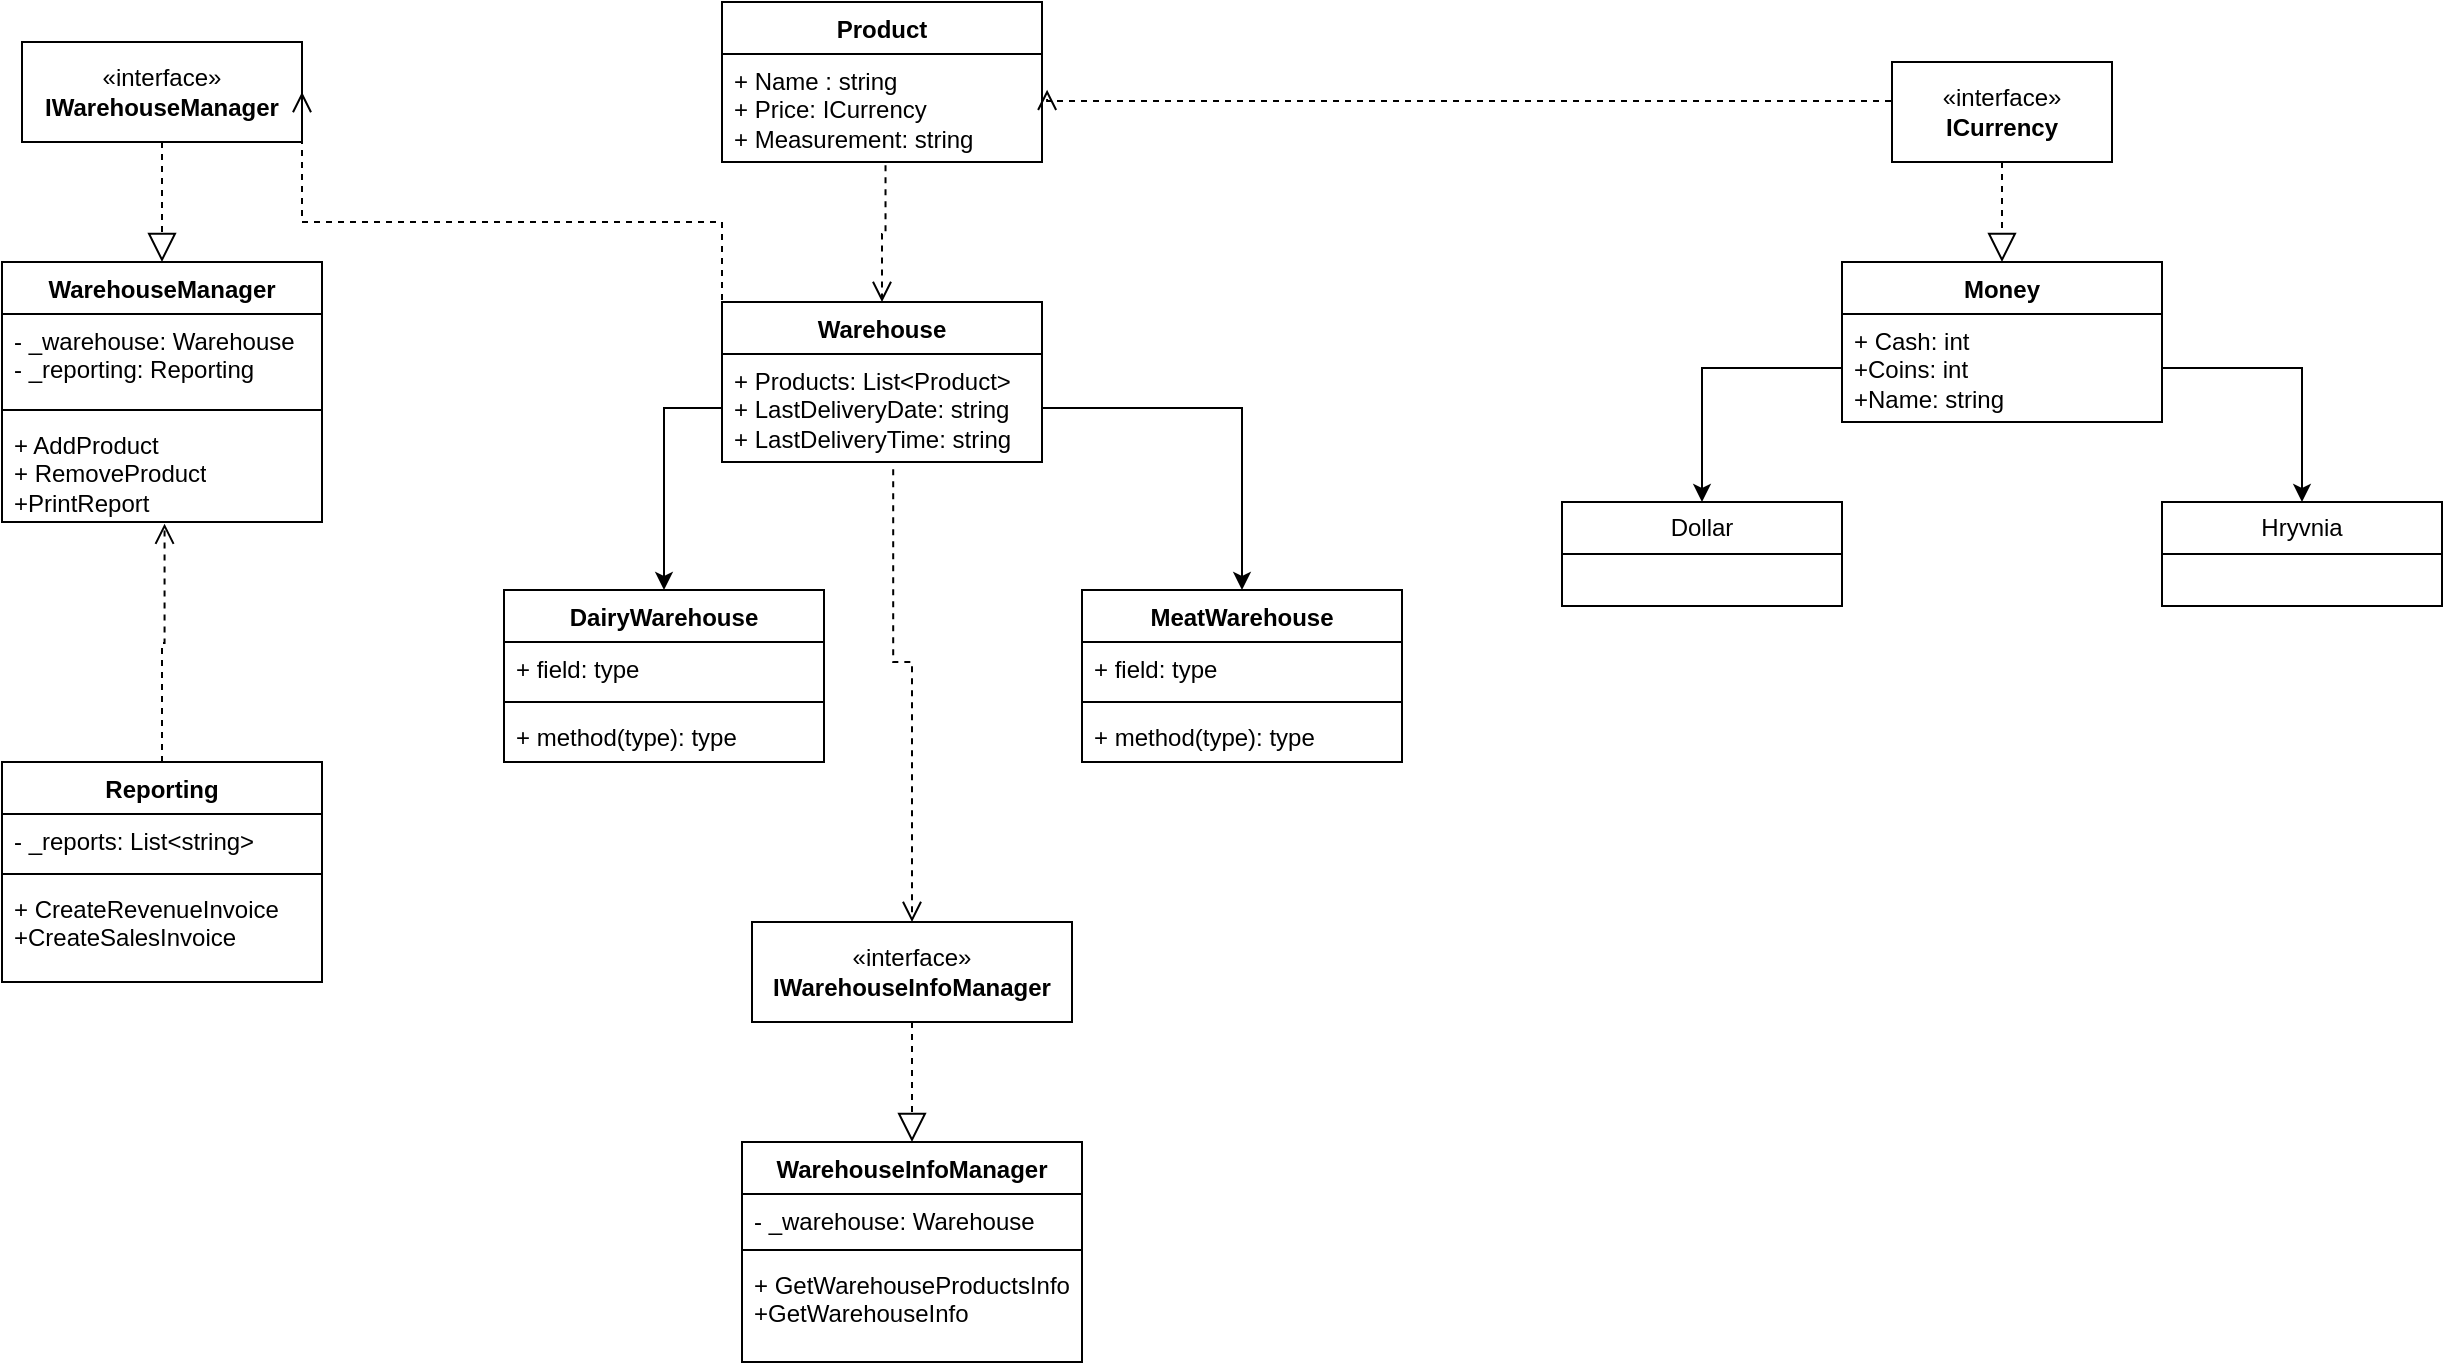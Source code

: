<mxfile version="21.0.2" type="device"><diagram name="Страница 1" id="ZaYnrTHRnYweTpwFaqYy"><mxGraphModel dx="673" dy="1993" grid="1" gridSize="10" guides="1" tooltips="1" connect="1" arrows="1" fold="1" page="1" pageScale="1" pageWidth="827" pageHeight="1169" math="0" shadow="0"><root><mxCell id="0"/><mxCell id="1" parent="0"/><mxCell id="H33kEIGHmNKBJvRUXFoE-1" value="«interface»&lt;br&gt;&lt;b&gt;ICurrency&lt;br&gt;&lt;/b&gt;" style="html=1;whiteSpace=wrap;" vertex="1" parent="1"><mxGeometry x="1935" y="-100" width="110" height="50" as="geometry"/></mxCell><mxCell id="H33kEIGHmNKBJvRUXFoE-2" value="Money" style="swimlane;fontStyle=1;align=center;verticalAlign=top;childLayout=stackLayout;horizontal=1;startSize=26;horizontalStack=0;resizeParent=1;resizeParentMax=0;resizeLast=0;collapsible=1;marginBottom=0;whiteSpace=wrap;html=1;" vertex="1" parent="1"><mxGeometry x="1910" width="160" height="80" as="geometry"/></mxCell><mxCell id="H33kEIGHmNKBJvRUXFoE-3" value="+ Cash: int&lt;br&gt;+Coins: int&lt;br&gt;+Name: string" style="text;strokeColor=none;fillColor=none;align=left;verticalAlign=top;spacingLeft=4;spacingRight=4;overflow=hidden;rotatable=0;points=[[0,0.5],[1,0.5]];portConstraint=eastwest;whiteSpace=wrap;html=1;" vertex="1" parent="H33kEIGHmNKBJvRUXFoE-2"><mxGeometry y="26" width="160" height="54" as="geometry"/></mxCell><mxCell id="H33kEIGHmNKBJvRUXFoE-7" value="Dollar" style="swimlane;fontStyle=0;childLayout=stackLayout;horizontal=1;startSize=26;fillColor=none;horizontalStack=0;resizeParent=1;resizeParentMax=0;resizeLast=0;collapsible=1;marginBottom=0;whiteSpace=wrap;html=1;" vertex="1" parent="1"><mxGeometry x="1770" y="120" width="140" height="52" as="geometry"/></mxCell><mxCell id="H33kEIGHmNKBJvRUXFoE-11" style="edgeStyle=orthogonalEdgeStyle;rounded=0;orthogonalLoop=1;jettySize=auto;html=1;entryX=0.5;entryY=0;entryDx=0;entryDy=0;" edge="1" parent="1" source="H33kEIGHmNKBJvRUXFoE-3" target="H33kEIGHmNKBJvRUXFoE-7"><mxGeometry relative="1" as="geometry"/></mxCell><mxCell id="H33kEIGHmNKBJvRUXFoE-12" value="Hryvnia" style="swimlane;fontStyle=0;childLayout=stackLayout;horizontal=1;startSize=26;fillColor=none;horizontalStack=0;resizeParent=1;resizeParentMax=0;resizeLast=0;collapsible=1;marginBottom=0;whiteSpace=wrap;html=1;" vertex="1" parent="1"><mxGeometry x="2070" y="120" width="140" height="52" as="geometry"/></mxCell><mxCell id="H33kEIGHmNKBJvRUXFoE-13" style="edgeStyle=orthogonalEdgeStyle;rounded=0;orthogonalLoop=1;jettySize=auto;html=1;entryX=0.5;entryY=0;entryDx=0;entryDy=0;" edge="1" parent="1" source="H33kEIGHmNKBJvRUXFoE-3" target="H33kEIGHmNKBJvRUXFoE-12"><mxGeometry relative="1" as="geometry"/></mxCell><mxCell id="H33kEIGHmNKBJvRUXFoE-14" value="«interface»&lt;br&gt;&lt;b&gt;IWarehouseManager&lt;br&gt;&lt;/b&gt;" style="html=1;whiteSpace=wrap;" vertex="1" parent="1"><mxGeometry x="1000" y="-110" width="140" height="50" as="geometry"/></mxCell><mxCell id="H33kEIGHmNKBJvRUXFoE-15" value="«interface»&lt;br&gt;&lt;b&gt;IWarehouseInfoManager&lt;br&gt;&lt;/b&gt;" style="html=1;whiteSpace=wrap;" vertex="1" parent="1"><mxGeometry x="1365" y="330" width="160" height="50" as="geometry"/></mxCell><mxCell id="H33kEIGHmNKBJvRUXFoE-19" value="WarehouseManager" style="swimlane;fontStyle=1;align=center;verticalAlign=top;childLayout=stackLayout;horizontal=1;startSize=26;horizontalStack=0;resizeParent=1;resizeParentMax=0;resizeLast=0;collapsible=1;marginBottom=0;whiteSpace=wrap;html=1;" vertex="1" parent="1"><mxGeometry x="990" width="160" height="130" as="geometry"/></mxCell><mxCell id="H33kEIGHmNKBJvRUXFoE-20" value="- _warehouse: Warehouse&lt;br style=&quot;border-color: var(--border-color);&quot;&gt;- _reporting: Reporting" style="text;strokeColor=none;fillColor=none;align=left;verticalAlign=top;spacingLeft=4;spacingRight=4;overflow=hidden;rotatable=0;points=[[0,0.5],[1,0.5]];portConstraint=eastwest;whiteSpace=wrap;html=1;" vertex="1" parent="H33kEIGHmNKBJvRUXFoE-19"><mxGeometry y="26" width="160" height="44" as="geometry"/></mxCell><mxCell id="H33kEIGHmNKBJvRUXFoE-21" value="" style="line;strokeWidth=1;fillColor=none;align=left;verticalAlign=middle;spacingTop=-1;spacingLeft=3;spacingRight=3;rotatable=0;labelPosition=right;points=[];portConstraint=eastwest;strokeColor=inherit;" vertex="1" parent="H33kEIGHmNKBJvRUXFoE-19"><mxGeometry y="70" width="160" height="8" as="geometry"/></mxCell><mxCell id="H33kEIGHmNKBJvRUXFoE-22" value="+ AddProduct&lt;br&gt;+ RemoveProduct&lt;br&gt;+PrintReport" style="text;strokeColor=none;fillColor=none;align=left;verticalAlign=top;spacingLeft=4;spacingRight=4;overflow=hidden;rotatable=0;points=[[0,0.5],[1,0.5]];portConstraint=eastwest;whiteSpace=wrap;html=1;" vertex="1" parent="H33kEIGHmNKBJvRUXFoE-19"><mxGeometry y="78" width="160" height="52" as="geometry"/></mxCell><mxCell id="H33kEIGHmNKBJvRUXFoE-24" value="WarehouseInfoManager" style="swimlane;fontStyle=1;align=center;verticalAlign=top;childLayout=stackLayout;horizontal=1;startSize=26;horizontalStack=0;resizeParent=1;resizeParentMax=0;resizeLast=0;collapsible=1;marginBottom=0;whiteSpace=wrap;html=1;" vertex="1" parent="1"><mxGeometry x="1360" y="440" width="170" height="110" as="geometry"/></mxCell><mxCell id="H33kEIGHmNKBJvRUXFoE-25" value="- _warehouse: Warehouse" style="text;strokeColor=none;fillColor=none;align=left;verticalAlign=top;spacingLeft=4;spacingRight=4;overflow=hidden;rotatable=0;points=[[0,0.5],[1,0.5]];portConstraint=eastwest;whiteSpace=wrap;html=1;" vertex="1" parent="H33kEIGHmNKBJvRUXFoE-24"><mxGeometry y="26" width="170" height="24" as="geometry"/></mxCell><mxCell id="H33kEIGHmNKBJvRUXFoE-26" value="" style="line;strokeWidth=1;fillColor=none;align=left;verticalAlign=middle;spacingTop=-1;spacingLeft=3;spacingRight=3;rotatable=0;labelPosition=right;points=[];portConstraint=eastwest;strokeColor=inherit;" vertex="1" parent="H33kEIGHmNKBJvRUXFoE-24"><mxGeometry y="50" width="170" height="8" as="geometry"/></mxCell><mxCell id="H33kEIGHmNKBJvRUXFoE-27" value="+&amp;nbsp;GetWarehouseProductsInfo&lt;br&gt;+GetWarehouseInfo" style="text;strokeColor=none;fillColor=none;align=left;verticalAlign=top;spacingLeft=4;spacingRight=4;overflow=hidden;rotatable=0;points=[[0,0.5],[1,0.5]];portConstraint=eastwest;whiteSpace=wrap;html=1;" vertex="1" parent="H33kEIGHmNKBJvRUXFoE-24"><mxGeometry y="58" width="170" height="52" as="geometry"/></mxCell><mxCell id="H33kEIGHmNKBJvRUXFoE-33" value="Reporting" style="swimlane;fontStyle=1;align=center;verticalAlign=top;childLayout=stackLayout;horizontal=1;startSize=26;horizontalStack=0;resizeParent=1;resizeParentMax=0;resizeLast=0;collapsible=1;marginBottom=0;whiteSpace=wrap;html=1;" vertex="1" parent="1"><mxGeometry x="990" y="250" width="160" height="110" as="geometry"/></mxCell><mxCell id="H33kEIGHmNKBJvRUXFoE-34" value="- _reports: List&amp;lt;string&amp;gt;" style="text;strokeColor=none;fillColor=none;align=left;verticalAlign=top;spacingLeft=4;spacingRight=4;overflow=hidden;rotatable=0;points=[[0,0.5],[1,0.5]];portConstraint=eastwest;whiteSpace=wrap;html=1;" vertex="1" parent="H33kEIGHmNKBJvRUXFoE-33"><mxGeometry y="26" width="160" height="26" as="geometry"/></mxCell><mxCell id="H33kEIGHmNKBJvRUXFoE-35" value="" style="line;strokeWidth=1;fillColor=none;align=left;verticalAlign=middle;spacingTop=-1;spacingLeft=3;spacingRight=3;rotatable=0;labelPosition=right;points=[];portConstraint=eastwest;strokeColor=inherit;" vertex="1" parent="H33kEIGHmNKBJvRUXFoE-33"><mxGeometry y="52" width="160" height="8" as="geometry"/></mxCell><mxCell id="H33kEIGHmNKBJvRUXFoE-36" value="+&amp;nbsp;CreateRevenueInvoice&lt;br&gt;+CreateSalesInvoice" style="text;strokeColor=none;fillColor=none;align=left;verticalAlign=top;spacingLeft=4;spacingRight=4;overflow=hidden;rotatable=0;points=[[0,0.5],[1,0.5]];portConstraint=eastwest;whiteSpace=wrap;html=1;" vertex="1" parent="H33kEIGHmNKBJvRUXFoE-33"><mxGeometry y="60" width="160" height="50" as="geometry"/></mxCell><mxCell id="H33kEIGHmNKBJvRUXFoE-39" value="" style="endArrow=block;dashed=1;endFill=0;endSize=12;html=1;rounded=0;entryX=0.5;entryY=0;entryDx=0;entryDy=0;exitX=0.5;exitY=1;exitDx=0;exitDy=0;" edge="1" parent="1" source="H33kEIGHmNKBJvRUXFoE-14" target="H33kEIGHmNKBJvRUXFoE-19"><mxGeometry width="160" relative="1" as="geometry"><mxPoint x="953" y="-40" as="sourcePoint"/><mxPoint x="1113" y="-40" as="targetPoint"/></mxGeometry></mxCell><mxCell id="H33kEIGHmNKBJvRUXFoE-40" value="" style="endArrow=block;dashed=1;endFill=0;endSize=12;html=1;rounded=0;entryX=0.5;entryY=0;entryDx=0;entryDy=0;exitX=0.5;exitY=1;exitDx=0;exitDy=0;" edge="1" parent="1" source="H33kEIGHmNKBJvRUXFoE-15" target="H33kEIGHmNKBJvRUXFoE-24"><mxGeometry width="160" relative="1" as="geometry"><mxPoint x="1375" y="400" as="sourcePoint"/><mxPoint x="1222" y="450" as="targetPoint"/></mxGeometry></mxCell><mxCell id="H33kEIGHmNKBJvRUXFoE-41" value="" style="endArrow=block;dashed=1;endFill=0;endSize=12;html=1;rounded=0;entryX=0.5;entryY=0;entryDx=0;entryDy=0;exitX=0.5;exitY=1;exitDx=0;exitDy=0;" edge="1" parent="1" source="H33kEIGHmNKBJvRUXFoE-1" target="H33kEIGHmNKBJvRUXFoE-2"><mxGeometry width="160" relative="1" as="geometry"><mxPoint x="2367" y="-50" as="sourcePoint"/><mxPoint x="2367" y="10" as="targetPoint"/><Array as="points"/></mxGeometry></mxCell><mxCell id="H33kEIGHmNKBJvRUXFoE-42" value="" style="html=1;verticalAlign=bottom;endArrow=open;dashed=1;endSize=8;edgeStyle=elbowEdgeStyle;elbow=vertical;curved=0;rounded=0;exitX=0.5;exitY=0;exitDx=0;exitDy=0;entryX=0.508;entryY=1.016;entryDx=0;entryDy=0;entryPerimeter=0;" edge="1" parent="1" source="H33kEIGHmNKBJvRUXFoE-33" target="H33kEIGHmNKBJvRUXFoE-22"><mxGeometry relative="1" as="geometry"><mxPoint x="1140" y="180" as="sourcePoint"/><mxPoint x="895" y="200" as="targetPoint"/></mxGeometry></mxCell><mxCell id="H33kEIGHmNKBJvRUXFoE-47" value="Product" style="swimlane;fontStyle=1;align=center;verticalAlign=top;childLayout=stackLayout;horizontal=1;startSize=26;horizontalStack=0;resizeParent=1;resizeParentMax=0;resizeLast=0;collapsible=1;marginBottom=0;whiteSpace=wrap;html=1;" vertex="1" parent="1"><mxGeometry x="1350" y="-130" width="160" height="80" as="geometry"/></mxCell><mxCell id="H33kEIGHmNKBJvRUXFoE-48" value="+&amp;nbsp;Name : string&lt;br&gt;+ Price: ICurrency&lt;br&gt;+&amp;nbsp;Measurement: string&lt;br&gt;" style="text;strokeColor=none;fillColor=none;align=left;verticalAlign=top;spacingLeft=4;spacingRight=4;overflow=hidden;rotatable=0;points=[[0,0.5],[1,0.5]];portConstraint=eastwest;whiteSpace=wrap;html=1;" vertex="1" parent="H33kEIGHmNKBJvRUXFoE-47"><mxGeometry y="26" width="160" height="54" as="geometry"/></mxCell><mxCell id="H33kEIGHmNKBJvRUXFoE-49" value="DairyWarehouse" style="swimlane;fontStyle=1;align=center;verticalAlign=top;childLayout=stackLayout;horizontal=1;startSize=26;horizontalStack=0;resizeParent=1;resizeParentMax=0;resizeLast=0;collapsible=1;marginBottom=0;whiteSpace=wrap;html=1;" vertex="1" parent="1"><mxGeometry x="1241" y="164" width="160" height="86" as="geometry"/></mxCell><mxCell id="H33kEIGHmNKBJvRUXFoE-50" value="+ field: type" style="text;strokeColor=none;fillColor=none;align=left;verticalAlign=top;spacingLeft=4;spacingRight=4;overflow=hidden;rotatable=0;points=[[0,0.5],[1,0.5]];portConstraint=eastwest;whiteSpace=wrap;html=1;" vertex="1" parent="H33kEIGHmNKBJvRUXFoE-49"><mxGeometry y="26" width="160" height="26" as="geometry"/></mxCell><mxCell id="H33kEIGHmNKBJvRUXFoE-51" value="" style="line;strokeWidth=1;fillColor=none;align=left;verticalAlign=middle;spacingTop=-1;spacingLeft=3;spacingRight=3;rotatable=0;labelPosition=right;points=[];portConstraint=eastwest;strokeColor=inherit;" vertex="1" parent="H33kEIGHmNKBJvRUXFoE-49"><mxGeometry y="52" width="160" height="8" as="geometry"/></mxCell><mxCell id="H33kEIGHmNKBJvRUXFoE-52" value="+ method(type): type" style="text;strokeColor=none;fillColor=none;align=left;verticalAlign=top;spacingLeft=4;spacingRight=4;overflow=hidden;rotatable=0;points=[[0,0.5],[1,0.5]];portConstraint=eastwest;whiteSpace=wrap;html=1;" vertex="1" parent="H33kEIGHmNKBJvRUXFoE-49"><mxGeometry y="60" width="160" height="26" as="geometry"/></mxCell><mxCell id="H33kEIGHmNKBJvRUXFoE-60" style="edgeStyle=orthogonalEdgeStyle;rounded=0;orthogonalLoop=1;jettySize=auto;html=1;exitX=0;exitY=0.5;exitDx=0;exitDy=0;" edge="1" parent="1" source="H33kEIGHmNKBJvRUXFoE-54" target="H33kEIGHmNKBJvRUXFoE-49"><mxGeometry relative="1" as="geometry"/></mxCell><mxCell id="H33kEIGHmNKBJvRUXFoE-53" value="Warehouse" style="swimlane;fontStyle=1;align=center;verticalAlign=top;childLayout=stackLayout;horizontal=1;startSize=26;horizontalStack=0;resizeParent=1;resizeParentMax=0;resizeLast=0;collapsible=1;marginBottom=0;whiteSpace=wrap;html=1;" vertex="1" parent="1"><mxGeometry x="1350" y="20" width="160" height="80" as="geometry"/></mxCell><mxCell id="H33kEIGHmNKBJvRUXFoE-54" value="+ Products: List&amp;lt;Product&amp;gt;&lt;br&gt;+&amp;nbsp;LastDeliveryDate: string&lt;br&gt;+&amp;nbsp;LastDeliveryTime: string" style="text;strokeColor=none;fillColor=none;align=left;verticalAlign=top;spacingLeft=4;spacingRight=4;overflow=hidden;rotatable=0;points=[[0,0.5],[1,0.5]];portConstraint=eastwest;whiteSpace=wrap;html=1;" vertex="1" parent="H33kEIGHmNKBJvRUXFoE-53"><mxGeometry y="26" width="160" height="54" as="geometry"/></mxCell><mxCell id="H33kEIGHmNKBJvRUXFoE-55" value="MeatWarehouse" style="swimlane;fontStyle=1;align=center;verticalAlign=top;childLayout=stackLayout;horizontal=1;startSize=26;horizontalStack=0;resizeParent=1;resizeParentMax=0;resizeLast=0;collapsible=1;marginBottom=0;whiteSpace=wrap;html=1;" vertex="1" parent="1"><mxGeometry x="1530" y="164" width="160" height="86" as="geometry"/></mxCell><mxCell id="H33kEIGHmNKBJvRUXFoE-56" value="+ field: type" style="text;strokeColor=none;fillColor=none;align=left;verticalAlign=top;spacingLeft=4;spacingRight=4;overflow=hidden;rotatable=0;points=[[0,0.5],[1,0.5]];portConstraint=eastwest;whiteSpace=wrap;html=1;" vertex="1" parent="H33kEIGHmNKBJvRUXFoE-55"><mxGeometry y="26" width="160" height="26" as="geometry"/></mxCell><mxCell id="H33kEIGHmNKBJvRUXFoE-57" value="" style="line;strokeWidth=1;fillColor=none;align=left;verticalAlign=middle;spacingTop=-1;spacingLeft=3;spacingRight=3;rotatable=0;labelPosition=right;points=[];portConstraint=eastwest;strokeColor=inherit;" vertex="1" parent="H33kEIGHmNKBJvRUXFoE-55"><mxGeometry y="52" width="160" height="8" as="geometry"/></mxCell><mxCell id="H33kEIGHmNKBJvRUXFoE-58" value="+ method(type): type" style="text;strokeColor=none;fillColor=none;align=left;verticalAlign=top;spacingLeft=4;spacingRight=4;overflow=hidden;rotatable=0;points=[[0,0.5],[1,0.5]];portConstraint=eastwest;whiteSpace=wrap;html=1;" vertex="1" parent="H33kEIGHmNKBJvRUXFoE-55"><mxGeometry y="60" width="160" height="26" as="geometry"/></mxCell><mxCell id="H33kEIGHmNKBJvRUXFoE-61" style="edgeStyle=orthogonalEdgeStyle;rounded=0;orthogonalLoop=1;jettySize=auto;html=1;exitX=1;exitY=0.5;exitDx=0;exitDy=0;" edge="1" parent="1" source="H33kEIGHmNKBJvRUXFoE-54" target="H33kEIGHmNKBJvRUXFoE-55"><mxGeometry relative="1" as="geometry"/></mxCell><mxCell id="H33kEIGHmNKBJvRUXFoE-62" value="" style="html=1;verticalAlign=bottom;endArrow=open;dashed=1;endSize=8;edgeStyle=elbowEdgeStyle;elbow=vertical;curved=0;rounded=0;exitX=0.511;exitY=1.029;exitDx=0;exitDy=0;entryX=0.5;entryY=0;entryDx=0;entryDy=0;exitPerimeter=0;" edge="1" parent="1" source="H33kEIGHmNKBJvRUXFoE-48" target="H33kEIGHmNKBJvRUXFoE-53"><mxGeometry relative="1" as="geometry"><mxPoint x="1239" y="20" as="sourcePoint"/><mxPoint x="1240" y="-99" as="targetPoint"/></mxGeometry></mxCell><mxCell id="H33kEIGHmNKBJvRUXFoE-63" value="" style="html=1;verticalAlign=bottom;endArrow=open;dashed=1;endSize=8;edgeStyle=elbowEdgeStyle;elbow=vertical;curved=0;rounded=0;exitX=0;exitY=0.5;exitDx=0;exitDy=0;entryX=1;entryY=0.5;entryDx=0;entryDy=0;" edge="1" parent="1" source="H33kEIGHmNKBJvRUXFoE-54" target="H33kEIGHmNKBJvRUXFoE-14"><mxGeometry relative="1" as="geometry"><mxPoint x="1250" as="sourcePoint"/><mxPoint x="1251" y="-119" as="targetPoint"/><Array as="points"><mxPoint x="1170" y="-20"/><mxPoint x="1320"/><mxPoint x="1250" y="-70"/></Array></mxGeometry></mxCell><mxCell id="H33kEIGHmNKBJvRUXFoE-64" value="" style="html=1;verticalAlign=bottom;endArrow=open;dashed=1;endSize=8;edgeStyle=elbowEdgeStyle;elbow=vertical;curved=0;rounded=0;entryX=1.016;entryY=0.331;entryDx=0;entryDy=0;entryPerimeter=0;exitX=0;exitY=0.5;exitDx=0;exitDy=0;" edge="1" parent="1" source="H33kEIGHmNKBJvRUXFoE-1" target="H33kEIGHmNKBJvRUXFoE-48"><mxGeometry relative="1" as="geometry"><mxPoint x="1930" y="-70" as="sourcePoint"/><mxPoint x="1440" y="30" as="targetPoint"/></mxGeometry></mxCell><mxCell id="H33kEIGHmNKBJvRUXFoE-65" value="" style="html=1;verticalAlign=bottom;endArrow=open;dashed=1;endSize=8;edgeStyle=elbowEdgeStyle;elbow=vertical;curved=0;rounded=0;exitX=0.535;exitY=1.066;exitDx=0;exitDy=0;entryX=0.5;entryY=0;entryDx=0;entryDy=0;exitPerimeter=0;" edge="1" parent="1" source="H33kEIGHmNKBJvRUXFoE-54" target="H33kEIGHmNKBJvRUXFoE-15"><mxGeometry relative="1" as="geometry"><mxPoint x="1390" y="384" as="sourcePoint"/><mxPoint x="1180" y="226" as="targetPoint"/><Array as="points"><mxPoint x="1420" y="200"/><mxPoint x="1360" y="311"/><mxPoint x="1290" y="241"/></Array></mxGeometry></mxCell></root></mxGraphModel></diagram></mxfile>